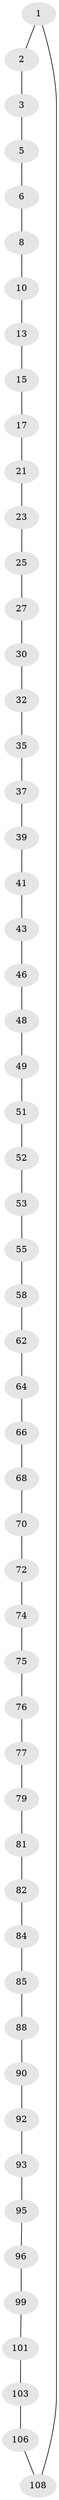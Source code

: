 // original degree distribution, {2: 1.0}
// Generated by graph-tools (version 1.1) at 2025/20/03/04/25 18:20:04]
// undirected, 55 vertices, 55 edges
graph export_dot {
graph [start="1"]
  node [color=gray90,style=filled];
  1 [super="+110"];
  2;
  3 [super="+4"];
  5;
  6 [super="+7"];
  8 [super="+9"];
  10 [super="+11"];
  13 [super="+14"];
  15 [super="+16"];
  17 [super="+18"];
  21 [super="+22"];
  23 [super="+24"];
  25 [super="+26"];
  27 [super="+28"];
  30 [super="+31"];
  32 [super="+33"];
  35 [super="+36"];
  37 [super="+38"];
  39 [super="+40"];
  41 [super="+42"];
  43 [super="+44"];
  46 [super="+47"];
  48;
  49 [super="+50"];
  51;
  52;
  53 [super="+54"];
  55 [super="+56"];
  58 [super="+59"];
  62 [super="+63"];
  64 [super="+65"];
  66 [super="+67"];
  68 [super="+69"];
  70 [super="+71"];
  72 [super="+73"];
  74;
  75;
  76;
  77 [super="+78"];
  79 [super="+80"];
  81;
  82 [super="+83"];
  84;
  85 [super="+86"];
  88 [super="+89"];
  90 [super="+91"];
  92;
  93 [super="+94"];
  95;
  96 [super="+97"];
  99 [super="+100"];
  101 [super="+102"];
  103 [super="+104"];
  106 [super="+107"];
  108 [super="+109"];
  1 -- 2;
  1 -- 108;
  2 -- 3;
  3 -- 5;
  5 -- 6;
  6 -- 8;
  8 -- 10;
  10 -- 13;
  13 -- 15;
  15 -- 17;
  17 -- 21;
  21 -- 23;
  23 -- 25;
  25 -- 27;
  27 -- 30;
  30 -- 32;
  32 -- 35;
  35 -- 37;
  37 -- 39;
  39 -- 41;
  41 -- 43;
  43 -- 46;
  46 -- 48;
  48 -- 49;
  49 -- 51;
  51 -- 52;
  52 -- 53;
  53 -- 55;
  55 -- 58;
  58 -- 62;
  62 -- 64;
  64 -- 66;
  66 -- 68;
  68 -- 70;
  70 -- 72;
  72 -- 74;
  74 -- 75;
  75 -- 76;
  76 -- 77;
  77 -- 79;
  79 -- 81;
  81 -- 82;
  82 -- 84;
  84 -- 85;
  85 -- 88;
  88 -- 90;
  90 -- 92;
  92 -- 93;
  93 -- 95;
  95 -- 96;
  96 -- 99;
  99 -- 101;
  101 -- 103;
  103 -- 106;
  106 -- 108;
}
